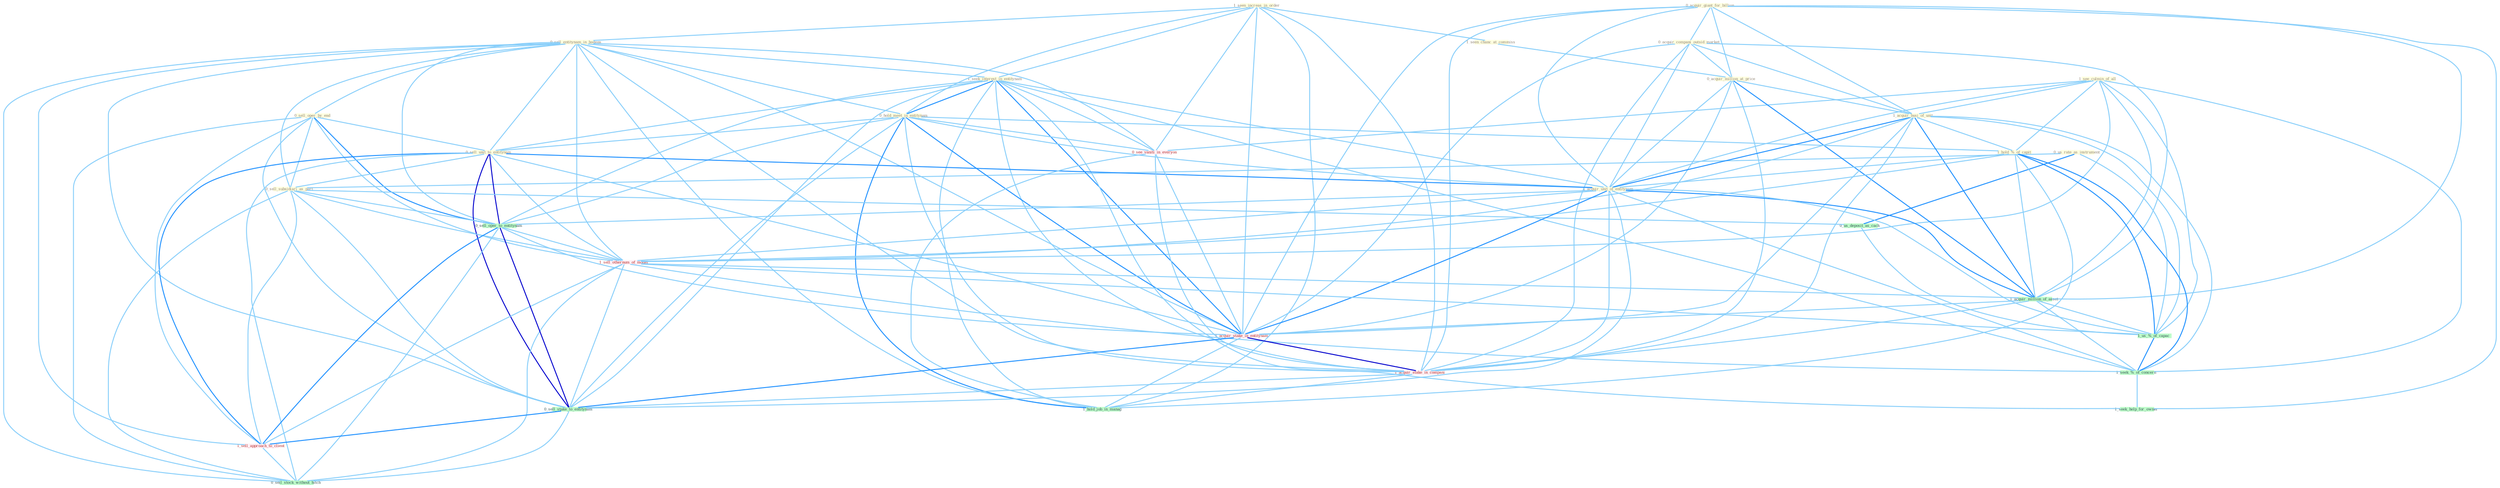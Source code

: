 Graph G{ 
    node
    [shape=polygon,style=filled,width=.5,height=.06,color="#BDFCC9",fixedsize=true,fontsize=4,
    fontcolor="#2f4f4f"];
    {node
    [color="#ffffe0", fontcolor="#8b7d6b"] "0_acquir_giant_for_billion " "1_seen_increas_in_order " "1_see_culmin_of_all " "1_seen_chanc_at_commiss " "0_sell_entitynam_in_bodega " "0_acquir_compani_outsid_market " "0_sell_oper_by_end " "0_us_rate_as_instrument " "0_acquir_million_at_price " "1_seek_interest_in_entitynam " "0_hold_meet_in_entitynam " "1_acquir_busi_of_unit " "0_sell_unit_to_entitynam " "0_sell_subsidiari_as_part " "1_hold_%_of_capit " "1_acquir_unit_of_entitynam "}
{node [color="#fff0f5", fontcolor="#b22222"] "1_sell_othernum_of_model " "0_see_vaniti_in_everyon " "1_acquir_stake_in_entitynam " "1_acquir_stake_in_compani " "1_sell_approach_to_client "}
edge [color="#B0E2FF"];

	"0_acquir_giant_for_billion " -- "0_acquir_compani_outsid_market " [w="1", color="#87cefa" ];
	"0_acquir_giant_for_billion " -- "0_acquir_million_at_price " [w="1", color="#87cefa" ];
	"0_acquir_giant_for_billion " -- "1_acquir_busi_of_unit " [w="1", color="#87cefa" ];
	"0_acquir_giant_for_billion " -- "1_acquir_unit_of_entitynam " [w="1", color="#87cefa" ];
	"0_acquir_giant_for_billion " -- "1_acquir_million_of_asset " [w="1", color="#87cefa" ];
	"0_acquir_giant_for_billion " -- "1_acquir_stake_in_entitynam " [w="1", color="#87cefa" ];
	"0_acquir_giant_for_billion " -- "1_acquir_stake_in_compani " [w="1", color="#87cefa" ];
	"0_acquir_giant_for_billion " -- "1_seek_help_for_owner " [w="1", color="#87cefa" ];
	"1_seen_increas_in_order " -- "1_seen_chanc_at_commiss " [w="1", color="#87cefa" ];
	"1_seen_increas_in_order " -- "0_sell_entitynam_in_bodega " [w="1", color="#87cefa" ];
	"1_seen_increas_in_order " -- "1_seek_interest_in_entitynam " [w="1", color="#87cefa" ];
	"1_seen_increas_in_order " -- "0_hold_meet_in_entitynam " [w="1", color="#87cefa" ];
	"1_seen_increas_in_order " -- "0_see_vaniti_in_everyon " [w="1", color="#87cefa" ];
	"1_seen_increas_in_order " -- "1_acquir_stake_in_entitynam " [w="1", color="#87cefa" ];
	"1_seen_increas_in_order " -- "1_acquir_stake_in_compani " [w="1", color="#87cefa" ];
	"1_seen_increas_in_order " -- "1_hold_job_in_manag " [w="1", color="#87cefa" ];
	"1_see_culmin_of_all " -- "1_acquir_busi_of_unit " [w="1", color="#87cefa" ];
	"1_see_culmin_of_all " -- "1_hold_%_of_capit " [w="1", color="#87cefa" ];
	"1_see_culmin_of_all " -- "1_acquir_unit_of_entitynam " [w="1", color="#87cefa" ];
	"1_see_culmin_of_all " -- "1_sell_othernum_of_model " [w="1", color="#87cefa" ];
	"1_see_culmin_of_all " -- "0_see_vaniti_in_everyon " [w="1", color="#87cefa" ];
	"1_see_culmin_of_all " -- "1_acquir_million_of_asset " [w="1", color="#87cefa" ];
	"1_see_culmin_of_all " -- "1_us_%_of_capac " [w="1", color="#87cefa" ];
	"1_see_culmin_of_all " -- "1_seek_%_of_concern " [w="1", color="#87cefa" ];
	"1_seen_chanc_at_commiss " -- "0_acquir_million_at_price " [w="1", color="#87cefa" ];
	"0_sell_entitynam_in_bodega " -- "0_sell_oper_by_end " [w="1", color="#87cefa" ];
	"0_sell_entitynam_in_bodega " -- "1_seek_interest_in_entitynam " [w="1", color="#87cefa" ];
	"0_sell_entitynam_in_bodega " -- "0_hold_meet_in_entitynam " [w="1", color="#87cefa" ];
	"0_sell_entitynam_in_bodega " -- "0_sell_unit_to_entitynam " [w="1", color="#87cefa" ];
	"0_sell_entitynam_in_bodega " -- "0_sell_subsidiari_as_part " [w="1", color="#87cefa" ];
	"0_sell_entitynam_in_bodega " -- "0_sell_oper_to_entitynam " [w="1", color="#87cefa" ];
	"0_sell_entitynam_in_bodega " -- "1_sell_othernum_of_model " [w="1", color="#87cefa" ];
	"0_sell_entitynam_in_bodega " -- "0_see_vaniti_in_everyon " [w="1", color="#87cefa" ];
	"0_sell_entitynam_in_bodega " -- "1_acquir_stake_in_entitynam " [w="1", color="#87cefa" ];
	"0_sell_entitynam_in_bodega " -- "1_acquir_stake_in_compani " [w="1", color="#87cefa" ];
	"0_sell_entitynam_in_bodega " -- "0_sell_stake_to_entitynam " [w="1", color="#87cefa" ];
	"0_sell_entitynam_in_bodega " -- "1_sell_approach_to_client " [w="1", color="#87cefa" ];
	"0_sell_entitynam_in_bodega " -- "1_hold_job_in_manag " [w="1", color="#87cefa" ];
	"0_sell_entitynam_in_bodega " -- "0_sell_stock_without_hitch " [w="1", color="#87cefa" ];
	"0_acquir_compani_outsid_market " -- "0_acquir_million_at_price " [w="1", color="#87cefa" ];
	"0_acquir_compani_outsid_market " -- "1_acquir_busi_of_unit " [w="1", color="#87cefa" ];
	"0_acquir_compani_outsid_market " -- "1_acquir_unit_of_entitynam " [w="1", color="#87cefa" ];
	"0_acquir_compani_outsid_market " -- "1_acquir_million_of_asset " [w="1", color="#87cefa" ];
	"0_acquir_compani_outsid_market " -- "1_acquir_stake_in_entitynam " [w="1", color="#87cefa" ];
	"0_acquir_compani_outsid_market " -- "1_acquir_stake_in_compani " [w="1", color="#87cefa" ];
	"0_sell_oper_by_end " -- "0_sell_unit_to_entitynam " [w="1", color="#87cefa" ];
	"0_sell_oper_by_end " -- "0_sell_subsidiari_as_part " [w="1", color="#87cefa" ];
	"0_sell_oper_by_end " -- "0_sell_oper_to_entitynam " [w="2", color="#1e90ff" , len=0.8];
	"0_sell_oper_by_end " -- "1_sell_othernum_of_model " [w="1", color="#87cefa" ];
	"0_sell_oper_by_end " -- "0_sell_stake_to_entitynam " [w="1", color="#87cefa" ];
	"0_sell_oper_by_end " -- "1_sell_approach_to_client " [w="1", color="#87cefa" ];
	"0_sell_oper_by_end " -- "0_sell_stock_without_hitch " [w="1", color="#87cefa" ];
	"0_us_rate_as_instrument " -- "0_sell_subsidiari_as_part " [w="1", color="#87cefa" ];
	"0_us_rate_as_instrument " -- "0_us_deposit_as_cach " [w="2", color="#1e90ff" , len=0.8];
	"0_us_rate_as_instrument " -- "1_us_%_of_capac " [w="1", color="#87cefa" ];
	"0_acquir_million_at_price " -- "1_acquir_busi_of_unit " [w="1", color="#87cefa" ];
	"0_acquir_million_at_price " -- "1_acquir_unit_of_entitynam " [w="1", color="#87cefa" ];
	"0_acquir_million_at_price " -- "1_acquir_million_of_asset " [w="2", color="#1e90ff" , len=0.8];
	"0_acquir_million_at_price " -- "1_acquir_stake_in_entitynam " [w="1", color="#87cefa" ];
	"0_acquir_million_at_price " -- "1_acquir_stake_in_compani " [w="1", color="#87cefa" ];
	"1_seek_interest_in_entitynam " -- "0_hold_meet_in_entitynam " [w="2", color="#1e90ff" , len=0.8];
	"1_seek_interest_in_entitynam " -- "0_sell_unit_to_entitynam " [w="1", color="#87cefa" ];
	"1_seek_interest_in_entitynam " -- "1_acquir_unit_of_entitynam " [w="1", color="#87cefa" ];
	"1_seek_interest_in_entitynam " -- "0_sell_oper_to_entitynam " [w="1", color="#87cefa" ];
	"1_seek_interest_in_entitynam " -- "0_see_vaniti_in_everyon " [w="1", color="#87cefa" ];
	"1_seek_interest_in_entitynam " -- "1_acquir_stake_in_entitynam " [w="2", color="#1e90ff" , len=0.8];
	"1_seek_interest_in_entitynam " -- "1_acquir_stake_in_compani " [w="1", color="#87cefa" ];
	"1_seek_interest_in_entitynam " -- "0_sell_stake_to_entitynam " [w="1", color="#87cefa" ];
	"1_seek_interest_in_entitynam " -- "1_hold_job_in_manag " [w="1", color="#87cefa" ];
	"1_seek_interest_in_entitynam " -- "1_seek_%_of_concern " [w="1", color="#87cefa" ];
	"1_seek_interest_in_entitynam " -- "1_seek_help_for_owner " [w="1", color="#87cefa" ];
	"0_hold_meet_in_entitynam " -- "0_sell_unit_to_entitynam " [w="1", color="#87cefa" ];
	"0_hold_meet_in_entitynam " -- "1_hold_%_of_capit " [w="1", color="#87cefa" ];
	"0_hold_meet_in_entitynam " -- "1_acquir_unit_of_entitynam " [w="1", color="#87cefa" ];
	"0_hold_meet_in_entitynam " -- "0_sell_oper_to_entitynam " [w="1", color="#87cefa" ];
	"0_hold_meet_in_entitynam " -- "0_see_vaniti_in_everyon " [w="1", color="#87cefa" ];
	"0_hold_meet_in_entitynam " -- "1_acquir_stake_in_entitynam " [w="2", color="#1e90ff" , len=0.8];
	"0_hold_meet_in_entitynam " -- "1_acquir_stake_in_compani " [w="1", color="#87cefa" ];
	"0_hold_meet_in_entitynam " -- "0_sell_stake_to_entitynam " [w="1", color="#87cefa" ];
	"0_hold_meet_in_entitynam " -- "1_hold_job_in_manag " [w="2", color="#1e90ff" , len=0.8];
	"1_acquir_busi_of_unit " -- "1_hold_%_of_capit " [w="1", color="#87cefa" ];
	"1_acquir_busi_of_unit " -- "1_acquir_unit_of_entitynam " [w="2", color="#1e90ff" , len=0.8];
	"1_acquir_busi_of_unit " -- "1_sell_othernum_of_model " [w="1", color="#87cefa" ];
	"1_acquir_busi_of_unit " -- "1_acquir_million_of_asset " [w="2", color="#1e90ff" , len=0.8];
	"1_acquir_busi_of_unit " -- "1_acquir_stake_in_entitynam " [w="1", color="#87cefa" ];
	"1_acquir_busi_of_unit " -- "1_acquir_stake_in_compani " [w="1", color="#87cefa" ];
	"1_acquir_busi_of_unit " -- "1_us_%_of_capac " [w="1", color="#87cefa" ];
	"1_acquir_busi_of_unit " -- "1_seek_%_of_concern " [w="1", color="#87cefa" ];
	"0_sell_unit_to_entitynam " -- "0_sell_subsidiari_as_part " [w="1", color="#87cefa" ];
	"0_sell_unit_to_entitynam " -- "1_acquir_unit_of_entitynam " [w="2", color="#1e90ff" , len=0.8];
	"0_sell_unit_to_entitynam " -- "0_sell_oper_to_entitynam " [w="3", color="#0000cd" , len=0.6];
	"0_sell_unit_to_entitynam " -- "1_sell_othernum_of_model " [w="1", color="#87cefa" ];
	"0_sell_unit_to_entitynam " -- "1_acquir_stake_in_entitynam " [w="1", color="#87cefa" ];
	"0_sell_unit_to_entitynam " -- "0_sell_stake_to_entitynam " [w="3", color="#0000cd" , len=0.6];
	"0_sell_unit_to_entitynam " -- "1_sell_approach_to_client " [w="2", color="#1e90ff" , len=0.8];
	"0_sell_unit_to_entitynam " -- "0_sell_stock_without_hitch " [w="1", color="#87cefa" ];
	"0_sell_subsidiari_as_part " -- "0_sell_oper_to_entitynam " [w="1", color="#87cefa" ];
	"0_sell_subsidiari_as_part " -- "1_sell_othernum_of_model " [w="1", color="#87cefa" ];
	"0_sell_subsidiari_as_part " -- "0_us_deposit_as_cach " [w="1", color="#87cefa" ];
	"0_sell_subsidiari_as_part " -- "0_sell_stake_to_entitynam " [w="1", color="#87cefa" ];
	"0_sell_subsidiari_as_part " -- "1_sell_approach_to_client " [w="1", color="#87cefa" ];
	"0_sell_subsidiari_as_part " -- "0_sell_stock_without_hitch " [w="1", color="#87cefa" ];
	"1_hold_%_of_capit " -- "1_acquir_unit_of_entitynam " [w="1", color="#87cefa" ];
	"1_hold_%_of_capit " -- "1_sell_othernum_of_model " [w="1", color="#87cefa" ];
	"1_hold_%_of_capit " -- "1_acquir_million_of_asset " [w="1", color="#87cefa" ];
	"1_hold_%_of_capit " -- "1_us_%_of_capac " [w="2", color="#1e90ff" , len=0.8];
	"1_hold_%_of_capit " -- "1_hold_job_in_manag " [w="1", color="#87cefa" ];
	"1_hold_%_of_capit " -- "1_seek_%_of_concern " [w="2", color="#1e90ff" , len=0.8];
	"1_acquir_unit_of_entitynam " -- "0_sell_oper_to_entitynam " [w="1", color="#87cefa" ];
	"1_acquir_unit_of_entitynam " -- "1_sell_othernum_of_model " [w="1", color="#87cefa" ];
	"1_acquir_unit_of_entitynam " -- "1_acquir_million_of_asset " [w="2", color="#1e90ff" , len=0.8];
	"1_acquir_unit_of_entitynam " -- "1_acquir_stake_in_entitynam " [w="2", color="#1e90ff" , len=0.8];
	"1_acquir_unit_of_entitynam " -- "1_acquir_stake_in_compani " [w="1", color="#87cefa" ];
	"1_acquir_unit_of_entitynam " -- "0_sell_stake_to_entitynam " [w="1", color="#87cefa" ];
	"1_acquir_unit_of_entitynam " -- "1_us_%_of_capac " [w="1", color="#87cefa" ];
	"1_acquir_unit_of_entitynam " -- "1_seek_%_of_concern " [w="1", color="#87cefa" ];
	"0_sell_oper_to_entitynam " -- "1_sell_othernum_of_model " [w="1", color="#87cefa" ];
	"0_sell_oper_to_entitynam " -- "1_acquir_stake_in_entitynam " [w="1", color="#87cefa" ];
	"0_sell_oper_to_entitynam " -- "0_sell_stake_to_entitynam " [w="3", color="#0000cd" , len=0.6];
	"0_sell_oper_to_entitynam " -- "1_sell_approach_to_client " [w="2", color="#1e90ff" , len=0.8];
	"0_sell_oper_to_entitynam " -- "0_sell_stock_without_hitch " [w="1", color="#87cefa" ];
	"1_sell_othernum_of_model " -- "1_acquir_million_of_asset " [w="1", color="#87cefa" ];
	"1_sell_othernum_of_model " -- "0_sell_stake_to_entitynam " [w="1", color="#87cefa" ];
	"1_sell_othernum_of_model " -- "1_us_%_of_capac " [w="1", color="#87cefa" ];
	"1_sell_othernum_of_model " -- "1_sell_approach_to_client " [w="1", color="#87cefa" ];
	"1_sell_othernum_of_model " -- "0_sell_stock_without_hitch " [w="1", color="#87cefa" ];
	"1_sell_othernum_of_model " -- "1_seek_%_of_concern " [w="1", color="#87cefa" ];
	"0_see_vaniti_in_everyon " -- "1_acquir_stake_in_entitynam " [w="1", color="#87cefa" ];
	"0_see_vaniti_in_everyon " -- "1_acquir_stake_in_compani " [w="1", color="#87cefa" ];
	"0_see_vaniti_in_everyon " -- "1_hold_job_in_manag " [w="1", color="#87cefa" ];
	"1_acquir_million_of_asset " -- "1_acquir_stake_in_entitynam " [w="1", color="#87cefa" ];
	"1_acquir_million_of_asset " -- "1_acquir_stake_in_compani " [w="1", color="#87cefa" ];
	"1_acquir_million_of_asset " -- "1_us_%_of_capac " [w="1", color="#87cefa" ];
	"1_acquir_million_of_asset " -- "1_seek_%_of_concern " [w="1", color="#87cefa" ];
	"0_us_deposit_as_cach " -- "1_us_%_of_capac " [w="1", color="#87cefa" ];
	"1_acquir_stake_in_entitynam " -- "1_acquir_stake_in_compani " [w="3", color="#0000cd" , len=0.6];
	"1_acquir_stake_in_entitynam " -- "0_sell_stake_to_entitynam " [w="2", color="#1e90ff" , len=0.8];
	"1_acquir_stake_in_entitynam " -- "1_hold_job_in_manag " [w="1", color="#87cefa" ];
	"1_acquir_stake_in_compani " -- "0_sell_stake_to_entitynam " [w="1", color="#87cefa" ];
	"1_acquir_stake_in_compani " -- "1_hold_job_in_manag " [w="1", color="#87cefa" ];
	"0_sell_stake_to_entitynam " -- "1_sell_approach_to_client " [w="2", color="#1e90ff" , len=0.8];
	"0_sell_stake_to_entitynam " -- "0_sell_stock_without_hitch " [w="1", color="#87cefa" ];
	"1_us_%_of_capac " -- "1_seek_%_of_concern " [w="2", color="#1e90ff" , len=0.8];
	"1_sell_approach_to_client " -- "0_sell_stock_without_hitch " [w="1", color="#87cefa" ];
	"1_seek_%_of_concern " -- "1_seek_help_for_owner " [w="1", color="#87cefa" ];
}